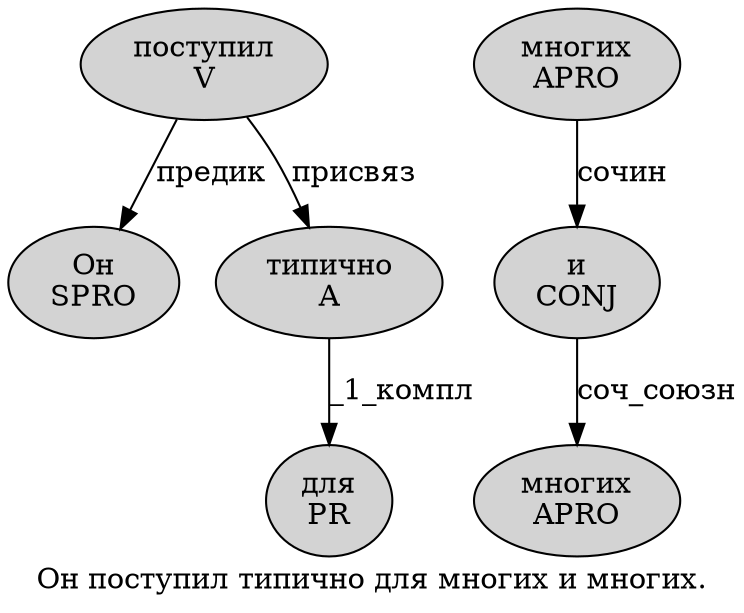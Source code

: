 digraph SENTENCE_113 {
	graph [label="Он поступил типично для многих и многих."]
	node [style=filled]
		0 [label="Он
SPRO" color="" fillcolor=lightgray penwidth=1 shape=ellipse]
		1 [label="поступил
V" color="" fillcolor=lightgray penwidth=1 shape=ellipse]
		2 [label="типично
A" color="" fillcolor=lightgray penwidth=1 shape=ellipse]
		3 [label="для
PR" color="" fillcolor=lightgray penwidth=1 shape=ellipse]
		4 [label="многих
APRO" color="" fillcolor=lightgray penwidth=1 shape=ellipse]
		5 [label="и
CONJ" color="" fillcolor=lightgray penwidth=1 shape=ellipse]
		6 [label="многих
APRO" color="" fillcolor=lightgray penwidth=1 shape=ellipse]
			5 -> 6 [label="соч_союзн"]
			1 -> 0 [label="предик"]
			1 -> 2 [label="присвяз"]
			2 -> 3 [label="_1_компл"]
			4 -> 5 [label="сочин"]
}